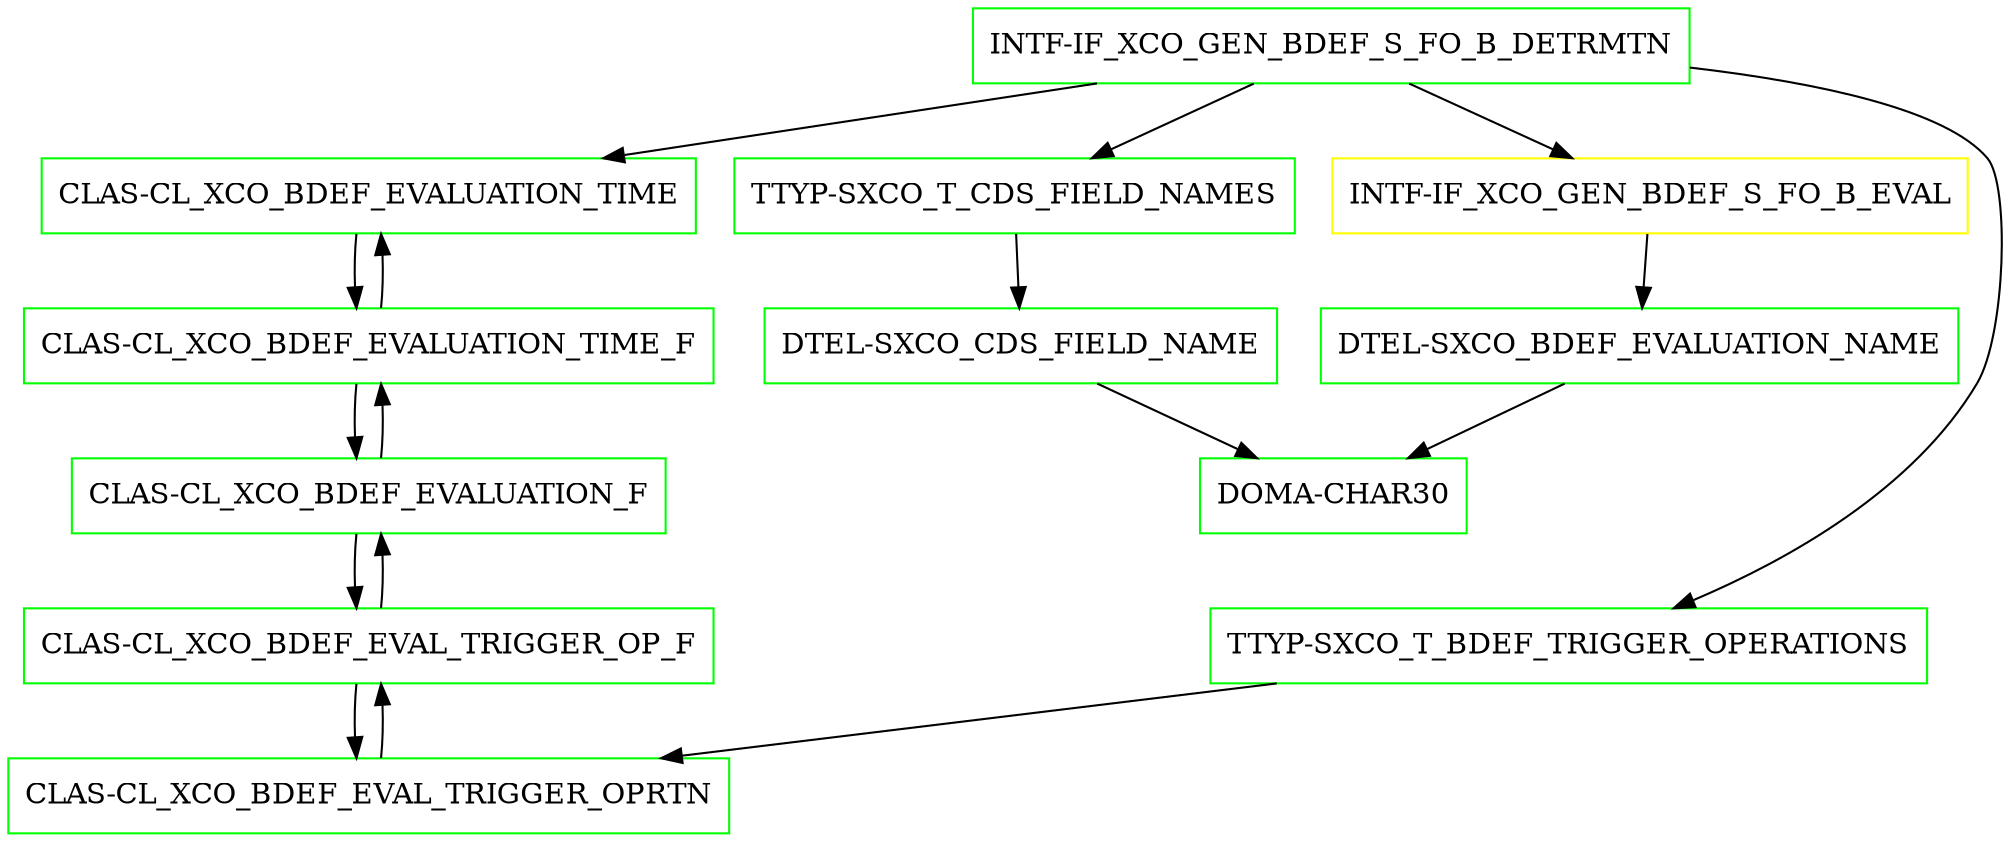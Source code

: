 digraph G {
  "INTF-IF_XCO_GEN_BDEF_S_FO_B_DETRMTN" [shape=box,color=green];
  "INTF-IF_XCO_GEN_BDEF_S_FO_B_EVAL" [shape=box,color=yellow,URL="./INTF_IF_XCO_GEN_BDEF_S_FO_B_EVAL.html"];
  "DTEL-SXCO_BDEF_EVALUATION_NAME" [shape=box,color=green,URL="./DTEL_SXCO_BDEF_EVALUATION_NAME.html"];
  "DOMA-CHAR30" [shape=box,color=green,URL="./DOMA_CHAR30.html"];
  "CLAS-CL_XCO_BDEF_EVALUATION_TIME" [shape=box,color=green,URL="./CLAS_CL_XCO_BDEF_EVALUATION_TIME.html"];
  "CLAS-CL_XCO_BDEF_EVALUATION_TIME_F" [shape=box,color=green,URL="./CLAS_CL_XCO_BDEF_EVALUATION_TIME_F.html"];
  "CLAS-CL_XCO_BDEF_EVALUATION_F" [shape=box,color=green,URL="./CLAS_CL_XCO_BDEF_EVALUATION_F.html"];
  "CLAS-CL_XCO_BDEF_EVAL_TRIGGER_OP_F" [shape=box,color=green,URL="./CLAS_CL_XCO_BDEF_EVAL_TRIGGER_OP_F.html"];
  "CLAS-CL_XCO_BDEF_EVAL_TRIGGER_OPRTN" [shape=box,color=green,URL="./CLAS_CL_XCO_BDEF_EVAL_TRIGGER_OPRTN.html"];
  "TTYP-SXCO_T_BDEF_TRIGGER_OPERATIONS" [shape=box,color=green,URL="./TTYP_SXCO_T_BDEF_TRIGGER_OPERATIONS.html"];
  "TTYP-SXCO_T_CDS_FIELD_NAMES" [shape=box,color=green,URL="./TTYP_SXCO_T_CDS_FIELD_NAMES.html"];
  "DTEL-SXCO_CDS_FIELD_NAME" [shape=box,color=green,URL="./DTEL_SXCO_CDS_FIELD_NAME.html"];
  "INTF-IF_XCO_GEN_BDEF_S_FO_B_DETRMTN" -> "TTYP-SXCO_T_CDS_FIELD_NAMES";
  "INTF-IF_XCO_GEN_BDEF_S_FO_B_DETRMTN" -> "TTYP-SXCO_T_BDEF_TRIGGER_OPERATIONS";
  "INTF-IF_XCO_GEN_BDEF_S_FO_B_DETRMTN" -> "CLAS-CL_XCO_BDEF_EVALUATION_TIME";
  "INTF-IF_XCO_GEN_BDEF_S_FO_B_DETRMTN" -> "INTF-IF_XCO_GEN_BDEF_S_FO_B_EVAL";
  "INTF-IF_XCO_GEN_BDEF_S_FO_B_EVAL" -> "DTEL-SXCO_BDEF_EVALUATION_NAME";
  "DTEL-SXCO_BDEF_EVALUATION_NAME" -> "DOMA-CHAR30";
  "CLAS-CL_XCO_BDEF_EVALUATION_TIME" -> "CLAS-CL_XCO_BDEF_EVALUATION_TIME_F";
  "CLAS-CL_XCO_BDEF_EVALUATION_TIME_F" -> "CLAS-CL_XCO_BDEF_EVALUATION_F";
  "CLAS-CL_XCO_BDEF_EVALUATION_TIME_F" -> "CLAS-CL_XCO_BDEF_EVALUATION_TIME";
  "CLAS-CL_XCO_BDEF_EVALUATION_F" -> "CLAS-CL_XCO_BDEF_EVALUATION_TIME_F";
  "CLAS-CL_XCO_BDEF_EVALUATION_F" -> "CLAS-CL_XCO_BDEF_EVAL_TRIGGER_OP_F";
  "CLAS-CL_XCO_BDEF_EVAL_TRIGGER_OP_F" -> "CLAS-CL_XCO_BDEF_EVALUATION_F";
  "CLAS-CL_XCO_BDEF_EVAL_TRIGGER_OP_F" -> "CLAS-CL_XCO_BDEF_EVAL_TRIGGER_OPRTN";
  "CLAS-CL_XCO_BDEF_EVAL_TRIGGER_OPRTN" -> "CLAS-CL_XCO_BDEF_EVAL_TRIGGER_OP_F";
  "TTYP-SXCO_T_BDEF_TRIGGER_OPERATIONS" -> "CLAS-CL_XCO_BDEF_EVAL_TRIGGER_OPRTN";
  "TTYP-SXCO_T_CDS_FIELD_NAMES" -> "DTEL-SXCO_CDS_FIELD_NAME";
  "DTEL-SXCO_CDS_FIELD_NAME" -> "DOMA-CHAR30";
}
